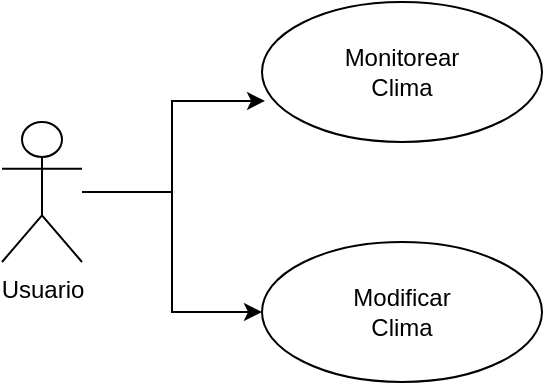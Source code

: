 <mxfile version="26.1.1">
  <diagram name="Página-1" id="iAnNzWaRC2C7qG9hvS6o">
    <mxGraphModel dx="1045" dy="529" grid="1" gridSize="10" guides="1" tooltips="1" connect="1" arrows="1" fold="1" page="1" pageScale="1" pageWidth="850" pageHeight="1100" math="0" shadow="0">
      <root>
        <mxCell id="0" />
        <mxCell id="1" parent="0" />
        <mxCell id="DMwZq3U9byxDhY9_2GD6-6" style="edgeStyle=orthogonalEdgeStyle;rounded=0;orthogonalLoop=1;jettySize=auto;html=1;" edge="1" parent="1" source="DMwZq3U9byxDhY9_2GD6-1" target="DMwZq3U9byxDhY9_2GD6-3">
          <mxGeometry relative="1" as="geometry" />
        </mxCell>
        <mxCell id="DMwZq3U9byxDhY9_2GD6-1" value="Usuario" style="shape=umlActor;verticalLabelPosition=bottom;verticalAlign=top;html=1;outlineConnect=0;" vertex="1" parent="1">
          <mxGeometry x="200" y="230" width="40" height="70" as="geometry" />
        </mxCell>
        <mxCell id="DMwZq3U9byxDhY9_2GD6-2" value="Monitorear&lt;div&gt;Clima&lt;/div&gt;" style="ellipse;whiteSpace=wrap;html=1;" vertex="1" parent="1">
          <mxGeometry x="330" y="170" width="140" height="70" as="geometry" />
        </mxCell>
        <mxCell id="DMwZq3U9byxDhY9_2GD6-3" value="Modificar&lt;div&gt;Clima&lt;/div&gt;" style="ellipse;whiteSpace=wrap;html=1;" vertex="1" parent="1">
          <mxGeometry x="330" y="290" width="140" height="70" as="geometry" />
        </mxCell>
        <mxCell id="DMwZq3U9byxDhY9_2GD6-5" style="edgeStyle=orthogonalEdgeStyle;rounded=0;orthogonalLoop=1;jettySize=auto;html=1;entryX=0.011;entryY=0.707;entryDx=0;entryDy=0;entryPerimeter=0;" edge="1" parent="1" source="DMwZq3U9byxDhY9_2GD6-1" target="DMwZq3U9byxDhY9_2GD6-2">
          <mxGeometry relative="1" as="geometry" />
        </mxCell>
      </root>
    </mxGraphModel>
  </diagram>
</mxfile>
